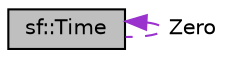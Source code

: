 digraph "sf::Time"
{
 // LATEX_PDF_SIZE
  edge [fontname="Helvetica",fontsize="10",labelfontname="Helvetica",labelfontsize="10"];
  node [fontname="Helvetica",fontsize="10",shape=record];
  Node1 [label="sf::Time",height=0.2,width=0.4,color="black", fillcolor="grey75", style="filled", fontcolor="black",tooltip="Represents a time value."];
  Node1 -> Node1 [dir="back",color="darkorchid3",fontsize="10",style="dashed",label=" Zero" ,fontname="Helvetica"];
}
